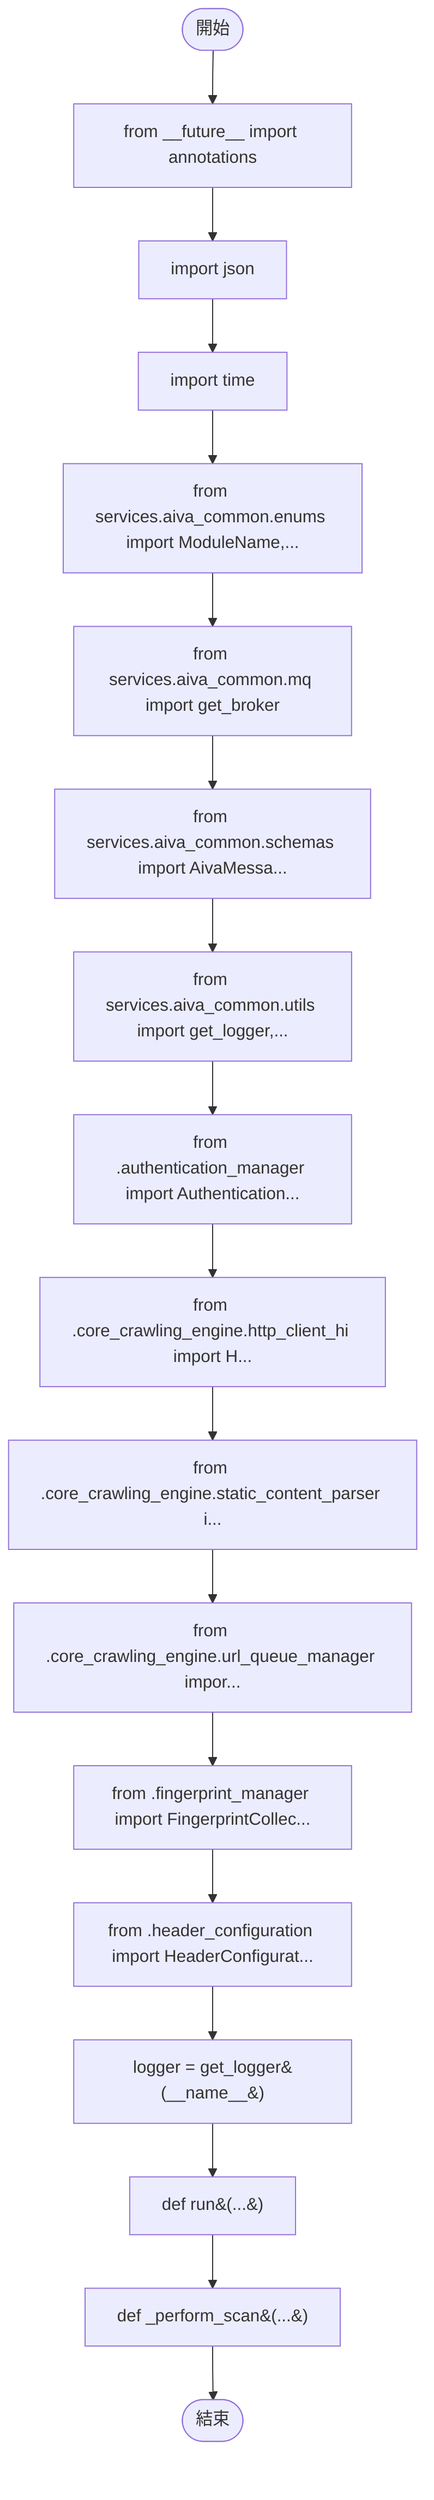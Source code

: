 flowchart TB
    n1([開始])
    n2([結束])
    n3[from __future__ import annotations]
    n4[import json]
    n5[import time]
    n6[from services.aiva_common.enums import ModuleName,...]
    n7[from services.aiva_common.mq import get_broker]
    n8[from services.aiva_common.schemas import AivaMessa...]
    n9[from services.aiva_common.utils import get_logger,...]
    n10[from .authentication_manager import Authentication...]
    n11[from .core_crawling_engine.http_client_hi import H...]
    n12[from .core_crawling_engine.static_content_parser i...]
    n13[from .core_crawling_engine.url_queue_manager impor...]
    n14[from .fingerprint_manager import FingerprintCollec...]
    n15[from .header_configuration import HeaderConfigurat...]
    n16[logger = get_logger&#40;__name__&#41;]
    n17[def run&#40;...&#41;]
    n18[def _perform_scan&#40;...&#41;]
    n1 --> n3
    n3 --> n4
    n4 --> n5
    n5 --> n6
    n6 --> n7
    n7 --> n8
    n8 --> n9
    n9 --> n10
    n10 --> n11
    n11 --> n12
    n12 --> n13
    n13 --> n14
    n14 --> n15
    n15 --> n16
    n16 --> n17
    n17 --> n18
    n18 --> n2